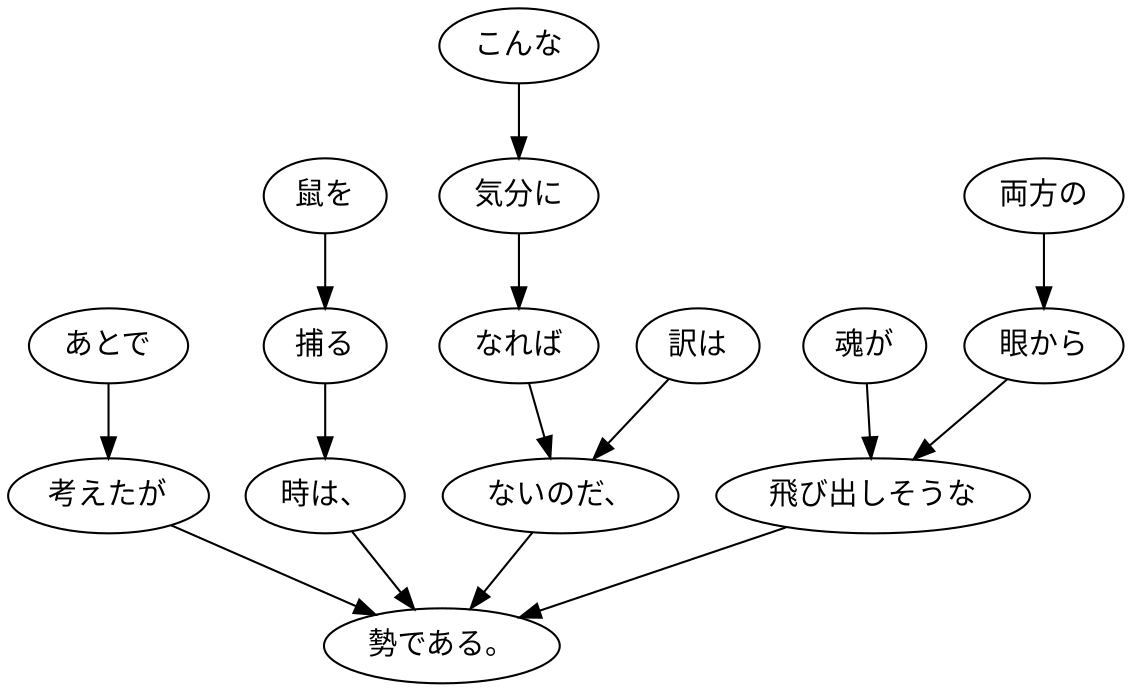 digraph graph2749 {
	node0 [label="あとで"];
	node1 [label="考えたが"];
	node2 [label="鼠を"];
	node3 [label="捕る"];
	node4 [label="時は、"];
	node5 [label="こんな"];
	node6 [label="気分に"];
	node7 [label="なれば"];
	node8 [label="訳は"];
	node9 [label="ないのだ、"];
	node10 [label="魂が"];
	node11 [label="両方の"];
	node12 [label="眼から"];
	node13 [label="飛び出しそうな"];
	node14 [label="勢である。"];
	node0 -> node1;
	node1 -> node14;
	node2 -> node3;
	node3 -> node4;
	node4 -> node14;
	node5 -> node6;
	node6 -> node7;
	node7 -> node9;
	node8 -> node9;
	node9 -> node14;
	node10 -> node13;
	node11 -> node12;
	node12 -> node13;
	node13 -> node14;
}
